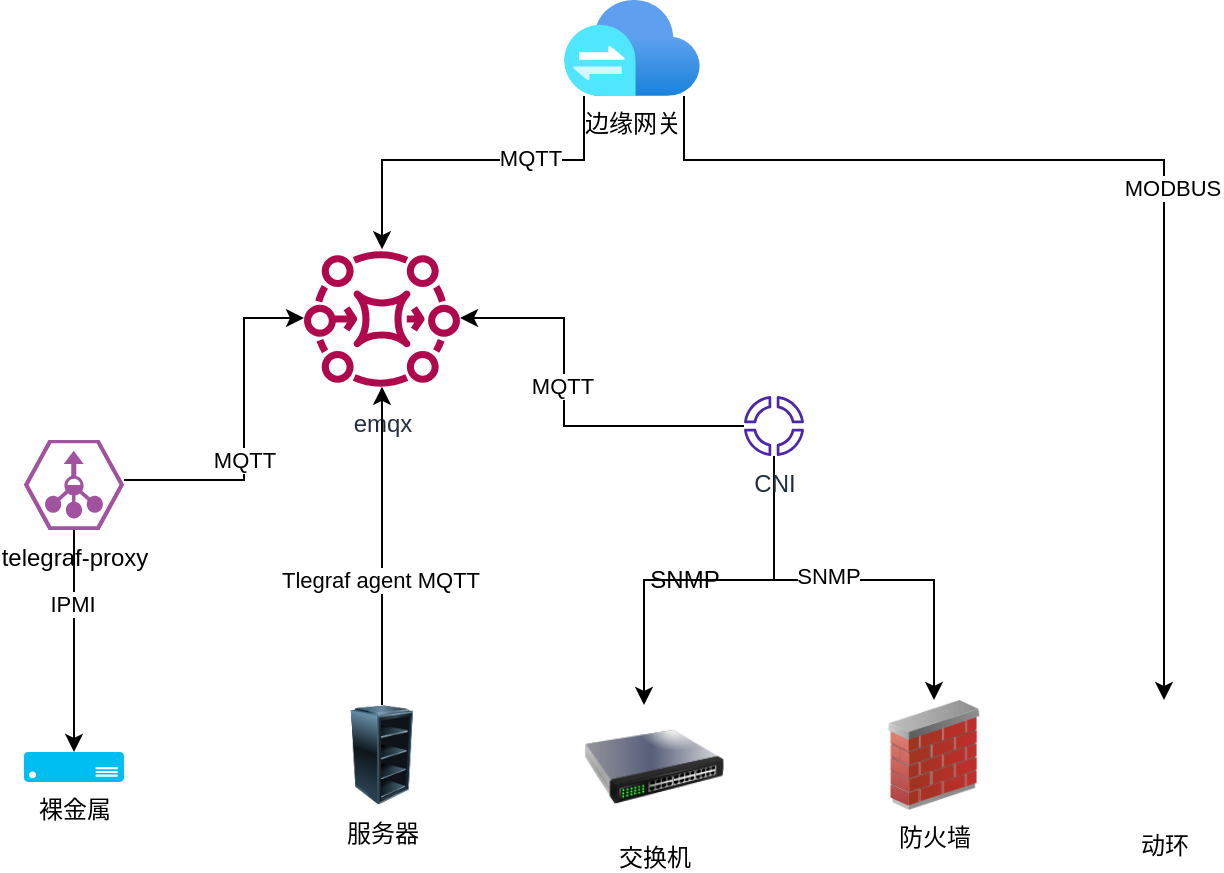 <mxfile version="18.1.1" type="github">
  <diagram id="Ka_yhlfQBt1nnNOFSuwi" name="Page-1">
    <mxGraphModel dx="1038" dy="547" grid="1" gridSize="10" guides="1" tooltips="1" connect="1" arrows="1" fold="1" page="1" pageScale="1" pageWidth="827" pageHeight="1169" math="0" shadow="0">
      <root>
        <mxCell id="0" />
        <mxCell id="1" parent="0" />
        <mxCell id="fz9vf7qBXlm0riUWRxJQ-17" style="edgeStyle=orthogonalEdgeStyle;rounded=0;orthogonalLoop=1;jettySize=auto;html=1;" edge="1" parent="1" source="fz9vf7qBXlm0riUWRxJQ-1" target="fz9vf7qBXlm0riUWRxJQ-14">
          <mxGeometry relative="1" as="geometry">
            <Array as="points">
              <mxPoint x="420" y="120" />
              <mxPoint x="660" y="120" />
            </Array>
          </mxGeometry>
        </mxCell>
        <mxCell id="fz9vf7qBXlm0riUWRxJQ-20" value="MODBUS" style="edgeLabel;html=1;align=center;verticalAlign=middle;resizable=0;points=[];" vertex="1" connectable="0" parent="fz9vf7qBXlm0riUWRxJQ-17">
          <mxGeometry x="0.049" y="4" relative="1" as="geometry">
            <mxPoint y="1" as="offset" />
          </mxGeometry>
        </mxCell>
        <mxCell id="fz9vf7qBXlm0riUWRxJQ-18" style="edgeStyle=orthogonalEdgeStyle;rounded=0;orthogonalLoop=1;jettySize=auto;html=1;" edge="1" parent="1" source="fz9vf7qBXlm0riUWRxJQ-1" target="fz9vf7qBXlm0riUWRxJQ-2">
          <mxGeometry relative="1" as="geometry">
            <Array as="points">
              <mxPoint x="370" y="120" />
              <mxPoint x="269" y="120" />
            </Array>
          </mxGeometry>
        </mxCell>
        <mxCell id="fz9vf7qBXlm0riUWRxJQ-19" value="MQTT" style="edgeLabel;html=1;align=center;verticalAlign=middle;resizable=0;points=[];" vertex="1" connectable="0" parent="fz9vf7qBXlm0riUWRxJQ-18">
          <mxGeometry x="-0.332" y="-1" relative="1" as="geometry">
            <mxPoint as="offset" />
          </mxGeometry>
        </mxCell>
        <mxCell id="fz9vf7qBXlm0riUWRxJQ-1" value="边缘网关" style="aspect=fixed;html=1;points=[];align=center;image;fontSize=12;image=img/lib/azure2/storage/Azure_Stack_Edge.svg;" vertex="1" parent="1">
          <mxGeometry x="360" y="40" width="68" height="48" as="geometry" />
        </mxCell>
        <mxCell id="fz9vf7qBXlm0riUWRxJQ-2" value="emqx" style="sketch=0;outlineConnect=0;fontColor=#232F3E;gradientColor=none;fillColor=#B0084D;strokeColor=none;dashed=0;verticalLabelPosition=bottom;verticalAlign=top;align=center;html=1;fontSize=12;fontStyle=0;aspect=fixed;pointerEvents=1;shape=mxgraph.aws4.mq_broker;" vertex="1" parent="1">
          <mxGeometry x="230" y="160" width="78" height="78" as="geometry" />
        </mxCell>
        <mxCell id="fz9vf7qBXlm0riUWRxJQ-3" value="裸金属" style="verticalLabelPosition=bottom;html=1;verticalAlign=top;align=center;strokeColor=none;fillColor=#00BEF2;shape=mxgraph.azure.server;" vertex="1" parent="1">
          <mxGeometry x="90" y="416" width="50" height="15" as="geometry" />
        </mxCell>
        <mxCell id="fz9vf7qBXlm0riUWRxJQ-8" style="edgeStyle=orthogonalEdgeStyle;rounded=0;orthogonalLoop=1;jettySize=auto;html=1;entryX=0.5;entryY=0;entryDx=0;entryDy=0;entryPerimeter=0;" edge="1" parent="1" source="fz9vf7qBXlm0riUWRxJQ-5" target="fz9vf7qBXlm0riUWRxJQ-3">
          <mxGeometry relative="1" as="geometry" />
        </mxCell>
        <mxCell id="fz9vf7qBXlm0riUWRxJQ-9" value="IPMI" style="edgeLabel;html=1;align=center;verticalAlign=middle;resizable=0;points=[];" vertex="1" connectable="0" parent="fz9vf7qBXlm0riUWRxJQ-8">
          <mxGeometry x="-0.333" y="-1" relative="1" as="geometry">
            <mxPoint as="offset" />
          </mxGeometry>
        </mxCell>
        <mxCell id="fz9vf7qBXlm0riUWRxJQ-23" style="edgeStyle=orthogonalEdgeStyle;rounded=0;orthogonalLoop=1;jettySize=auto;html=1;" edge="1" parent="1" source="fz9vf7qBXlm0riUWRxJQ-5" target="fz9vf7qBXlm0riUWRxJQ-2">
          <mxGeometry relative="1" as="geometry">
            <Array as="points">
              <mxPoint x="200" y="280" />
              <mxPoint x="200" y="199" />
            </Array>
          </mxGeometry>
        </mxCell>
        <mxCell id="fz9vf7qBXlm0riUWRxJQ-24" value="MQTT" style="edgeLabel;html=1;align=center;verticalAlign=middle;resizable=0;points=[];" vertex="1" connectable="0" parent="fz9vf7qBXlm0riUWRxJQ-23">
          <mxGeometry x="-0.162" relative="1" as="geometry">
            <mxPoint y="1" as="offset" />
          </mxGeometry>
        </mxCell>
        <mxCell id="fz9vf7qBXlm0riUWRxJQ-5" value="telegraf-proxy" style="verticalLabelPosition=bottom;sketch=0;html=1;fillColor=#A153A0;strokeColor=#ffffff;verticalAlign=top;align=center;points=[[0,0.5,0],[0.125,0.25,0],[0.25,0,0],[0.5,0,0],[0.75,0,0],[0.875,0.25,0],[1,0.5,0],[0.875,0.75,0],[0.75,1,0],[0.5,1,0],[0.125,0.75,0]];pointerEvents=1;shape=mxgraph.cisco_safe.compositeIcon;bgIcon=mxgraph.cisco_safe.design.blank_device;resIcon=mxgraph.cisco_safe.design.flow_collector_2;" vertex="1" parent="1">
          <mxGeometry x="90" y="260" width="50" height="45" as="geometry" />
        </mxCell>
        <mxCell id="fz9vf7qBXlm0riUWRxJQ-27" style="edgeStyle=orthogonalEdgeStyle;rounded=0;orthogonalLoop=1;jettySize=auto;html=1;" edge="1" parent="1" source="fz9vf7qBXlm0riUWRxJQ-10" target="fz9vf7qBXlm0riUWRxJQ-26">
          <mxGeometry relative="1" as="geometry">
            <Array as="points">
              <mxPoint x="465" y="330" />
              <mxPoint x="400" y="330" />
            </Array>
          </mxGeometry>
        </mxCell>
        <mxCell id="fz9vf7qBXlm0riUWRxJQ-30" style="edgeStyle=orthogonalEdgeStyle;rounded=0;orthogonalLoop=1;jettySize=auto;html=1;" edge="1" parent="1" source="fz9vf7qBXlm0riUWRxJQ-10" target="fz9vf7qBXlm0riUWRxJQ-2">
          <mxGeometry relative="1" as="geometry">
            <Array as="points">
              <mxPoint x="360" y="253" />
              <mxPoint x="360" y="199" />
            </Array>
          </mxGeometry>
        </mxCell>
        <mxCell id="fz9vf7qBXlm0riUWRxJQ-31" value="MQTT" style="edgeLabel;html=1;align=center;verticalAlign=middle;resizable=0;points=[];" vertex="1" connectable="0" parent="fz9vf7qBXlm0riUWRxJQ-30">
          <mxGeometry x="0.125" y="1" relative="1" as="geometry">
            <mxPoint as="offset" />
          </mxGeometry>
        </mxCell>
        <mxCell id="fz9vf7qBXlm0riUWRxJQ-32" style="edgeStyle=orthogonalEdgeStyle;rounded=0;orthogonalLoop=1;jettySize=auto;html=1;" edge="1" parent="1" source="fz9vf7qBXlm0riUWRxJQ-10" target="fz9vf7qBXlm0riUWRxJQ-29">
          <mxGeometry relative="1" as="geometry">
            <Array as="points">
              <mxPoint x="465" y="330" />
              <mxPoint x="545" y="330" />
            </Array>
          </mxGeometry>
        </mxCell>
        <mxCell id="fz9vf7qBXlm0riUWRxJQ-33" value="SNMP" style="edgeLabel;html=1;align=center;verticalAlign=middle;resizable=0;points=[];" vertex="1" connectable="0" parent="fz9vf7qBXlm0riUWRxJQ-32">
          <mxGeometry x="-0.122" y="2" relative="1" as="geometry">
            <mxPoint as="offset" />
          </mxGeometry>
        </mxCell>
        <mxCell id="fz9vf7qBXlm0riUWRxJQ-10" value="CNI" style="sketch=0;outlineConnect=0;fontColor=#232F3E;gradientColor=none;fillColor=#4D27AA;strokeColor=none;dashed=0;verticalLabelPosition=bottom;verticalAlign=top;align=center;html=1;fontSize=12;fontStyle=0;aspect=fixed;pointerEvents=1;shape=mxgraph.aws4.cloud_wan_segment_network;" vertex="1" parent="1">
          <mxGeometry x="450" y="238" width="30" height="30" as="geometry" />
        </mxCell>
        <mxCell id="fz9vf7qBXlm0riUWRxJQ-22" value="" style="edgeStyle=orthogonalEdgeStyle;rounded=0;orthogonalLoop=1;jettySize=auto;html=1;" edge="1" parent="1" source="fz9vf7qBXlm0riUWRxJQ-13" target="fz9vf7qBXlm0riUWRxJQ-2">
          <mxGeometry relative="1" as="geometry">
            <mxPoint x="269" y="335" as="targetPoint" />
          </mxGeometry>
        </mxCell>
        <mxCell id="fz9vf7qBXlm0riUWRxJQ-25" value="Tlegraf agent MQTT" style="edgeLabel;html=1;align=center;verticalAlign=middle;resizable=0;points=[];" vertex="1" connectable="0" parent="fz9vf7qBXlm0riUWRxJQ-22">
          <mxGeometry x="-0.208" y="1" relative="1" as="geometry">
            <mxPoint as="offset" />
          </mxGeometry>
        </mxCell>
        <mxCell id="fz9vf7qBXlm0riUWRxJQ-13" value="服务器" style="image;html=1;image=img/lib/clip_art/computers/Server_Rack_Empty_128x128.png" vertex="1" parent="1">
          <mxGeometry x="249" y="392.5" width="40" height="50" as="geometry" />
        </mxCell>
        <mxCell id="fz9vf7qBXlm0riUWRxJQ-14" value="动环" style="shape=image;html=1;verticalAlign=top;verticalLabelPosition=bottom;labelBackgroundColor=#ffffff;imageAspect=0;aspect=fixed;image=https://cdn2.iconfinder.com/data/icons/competitive-strategy-and-corporate-training/512/168_agriculture_urban_ecology_environment_farming_network_cloud_smart_computing-128.png" vertex="1" parent="1">
          <mxGeometry x="630" y="390" width="59" height="59" as="geometry" />
        </mxCell>
        <mxCell id="fz9vf7qBXlm0riUWRxJQ-26" value="交换机" style="image;html=1;image=img/lib/clip_art/networking/Switch_128x128.png" vertex="1" parent="1">
          <mxGeometry x="370" y="392.5" width="70" height="62" as="geometry" />
        </mxCell>
        <mxCell id="fz9vf7qBXlm0riUWRxJQ-28" value="SNMP" style="text;html=1;align=center;verticalAlign=middle;resizable=0;points=[];autosize=1;strokeColor=none;fillColor=none;" vertex="1" parent="1">
          <mxGeometry x="395" y="320" width="50" height="20" as="geometry" />
        </mxCell>
        <mxCell id="fz9vf7qBXlm0riUWRxJQ-29" value="防火墙" style="image;html=1;image=img/lib/clip_art/networking/Firewall_02_128x128.png" vertex="1" parent="1">
          <mxGeometry x="510" y="390" width="70" height="55" as="geometry" />
        </mxCell>
      </root>
    </mxGraphModel>
  </diagram>
</mxfile>
